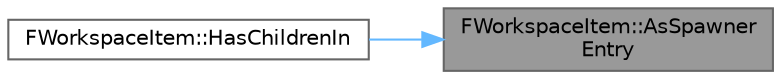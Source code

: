 digraph "FWorkspaceItem::AsSpawnerEntry"
{
 // INTERACTIVE_SVG=YES
 // LATEX_PDF_SIZE
  bgcolor="transparent";
  edge [fontname=Helvetica,fontsize=10,labelfontname=Helvetica,labelfontsize=10];
  node [fontname=Helvetica,fontsize=10,shape=box,height=0.2,width=0.4];
  rankdir="RL";
  Node1 [id="Node000001",label="FWorkspaceItem::AsSpawner\lEntry",height=0.2,width=0.4,color="gray40", fillcolor="grey60", style="filled", fontcolor="black",tooltip=" "];
  Node1 -> Node2 [id="edge1_Node000001_Node000002",dir="back",color="steelblue1",style="solid",tooltip=" "];
  Node2 [id="Node000002",label="FWorkspaceItem::HasChildrenIn",height=0.2,width=0.4,color="grey40", fillcolor="white", style="filled",URL="$d6/daf/classFWorkspaceItem.html#aeffcbc82edb059ee7e1777db1d231fb8",tooltip=" "];
}
